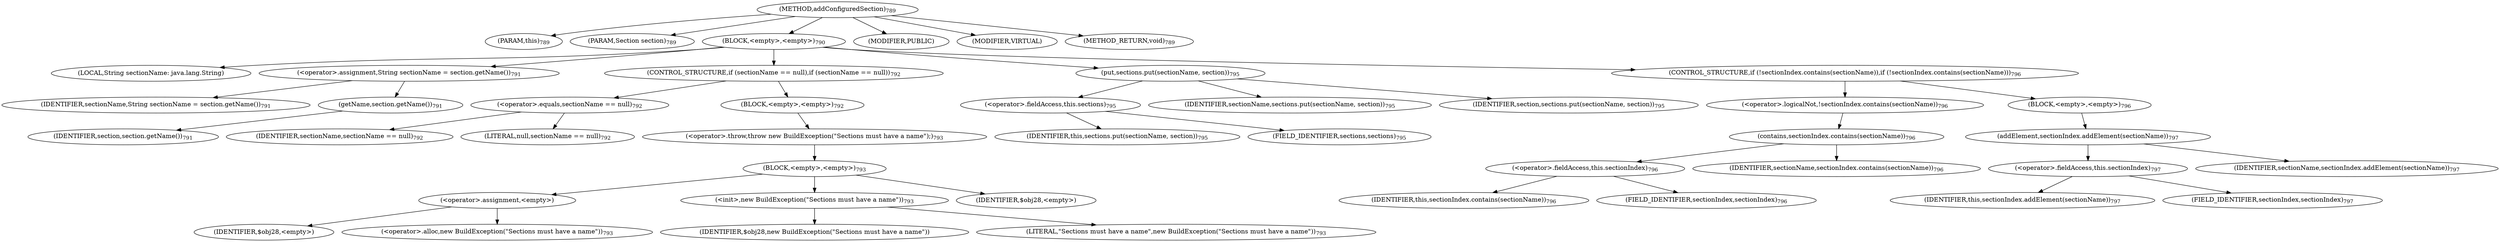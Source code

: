 digraph "addConfiguredSection" {  
"1761" [label = <(METHOD,addConfiguredSection)<SUB>789</SUB>> ]
"1762" [label = <(PARAM,this)<SUB>789</SUB>> ]
"1763" [label = <(PARAM,Section section)<SUB>789</SUB>> ]
"1764" [label = <(BLOCK,&lt;empty&gt;,&lt;empty&gt;)<SUB>790</SUB>> ]
"1765" [label = <(LOCAL,String sectionName: java.lang.String)> ]
"1766" [label = <(&lt;operator&gt;.assignment,String sectionName = section.getName())<SUB>791</SUB>> ]
"1767" [label = <(IDENTIFIER,sectionName,String sectionName = section.getName())<SUB>791</SUB>> ]
"1768" [label = <(getName,section.getName())<SUB>791</SUB>> ]
"1769" [label = <(IDENTIFIER,section,section.getName())<SUB>791</SUB>> ]
"1770" [label = <(CONTROL_STRUCTURE,if (sectionName == null),if (sectionName == null))<SUB>792</SUB>> ]
"1771" [label = <(&lt;operator&gt;.equals,sectionName == null)<SUB>792</SUB>> ]
"1772" [label = <(IDENTIFIER,sectionName,sectionName == null)<SUB>792</SUB>> ]
"1773" [label = <(LITERAL,null,sectionName == null)<SUB>792</SUB>> ]
"1774" [label = <(BLOCK,&lt;empty&gt;,&lt;empty&gt;)<SUB>792</SUB>> ]
"1775" [label = <(&lt;operator&gt;.throw,throw new BuildException(&quot;Sections must have a name&quot;);)<SUB>793</SUB>> ]
"1776" [label = <(BLOCK,&lt;empty&gt;,&lt;empty&gt;)<SUB>793</SUB>> ]
"1777" [label = <(&lt;operator&gt;.assignment,&lt;empty&gt;)> ]
"1778" [label = <(IDENTIFIER,$obj28,&lt;empty&gt;)> ]
"1779" [label = <(&lt;operator&gt;.alloc,new BuildException(&quot;Sections must have a name&quot;))<SUB>793</SUB>> ]
"1780" [label = <(&lt;init&gt;,new BuildException(&quot;Sections must have a name&quot;))<SUB>793</SUB>> ]
"1781" [label = <(IDENTIFIER,$obj28,new BuildException(&quot;Sections must have a name&quot;))> ]
"1782" [label = <(LITERAL,&quot;Sections must have a name&quot;,new BuildException(&quot;Sections must have a name&quot;))<SUB>793</SUB>> ]
"1783" [label = <(IDENTIFIER,$obj28,&lt;empty&gt;)> ]
"1784" [label = <(put,sections.put(sectionName, section))<SUB>795</SUB>> ]
"1785" [label = <(&lt;operator&gt;.fieldAccess,this.sections)<SUB>795</SUB>> ]
"1786" [label = <(IDENTIFIER,this,sections.put(sectionName, section))<SUB>795</SUB>> ]
"1787" [label = <(FIELD_IDENTIFIER,sections,sections)<SUB>795</SUB>> ]
"1788" [label = <(IDENTIFIER,sectionName,sections.put(sectionName, section))<SUB>795</SUB>> ]
"1789" [label = <(IDENTIFIER,section,sections.put(sectionName, section))<SUB>795</SUB>> ]
"1790" [label = <(CONTROL_STRUCTURE,if (!sectionIndex.contains(sectionName)),if (!sectionIndex.contains(sectionName)))<SUB>796</SUB>> ]
"1791" [label = <(&lt;operator&gt;.logicalNot,!sectionIndex.contains(sectionName))<SUB>796</SUB>> ]
"1792" [label = <(contains,sectionIndex.contains(sectionName))<SUB>796</SUB>> ]
"1793" [label = <(&lt;operator&gt;.fieldAccess,this.sectionIndex)<SUB>796</SUB>> ]
"1794" [label = <(IDENTIFIER,this,sectionIndex.contains(sectionName))<SUB>796</SUB>> ]
"1795" [label = <(FIELD_IDENTIFIER,sectionIndex,sectionIndex)<SUB>796</SUB>> ]
"1796" [label = <(IDENTIFIER,sectionName,sectionIndex.contains(sectionName))<SUB>796</SUB>> ]
"1797" [label = <(BLOCK,&lt;empty&gt;,&lt;empty&gt;)<SUB>796</SUB>> ]
"1798" [label = <(addElement,sectionIndex.addElement(sectionName))<SUB>797</SUB>> ]
"1799" [label = <(&lt;operator&gt;.fieldAccess,this.sectionIndex)<SUB>797</SUB>> ]
"1800" [label = <(IDENTIFIER,this,sectionIndex.addElement(sectionName))<SUB>797</SUB>> ]
"1801" [label = <(FIELD_IDENTIFIER,sectionIndex,sectionIndex)<SUB>797</SUB>> ]
"1802" [label = <(IDENTIFIER,sectionName,sectionIndex.addElement(sectionName))<SUB>797</SUB>> ]
"1803" [label = <(MODIFIER,PUBLIC)> ]
"1804" [label = <(MODIFIER,VIRTUAL)> ]
"1805" [label = <(METHOD_RETURN,void)<SUB>789</SUB>> ]
  "1761" -> "1762" 
  "1761" -> "1763" 
  "1761" -> "1764" 
  "1761" -> "1803" 
  "1761" -> "1804" 
  "1761" -> "1805" 
  "1764" -> "1765" 
  "1764" -> "1766" 
  "1764" -> "1770" 
  "1764" -> "1784" 
  "1764" -> "1790" 
  "1766" -> "1767" 
  "1766" -> "1768" 
  "1768" -> "1769" 
  "1770" -> "1771" 
  "1770" -> "1774" 
  "1771" -> "1772" 
  "1771" -> "1773" 
  "1774" -> "1775" 
  "1775" -> "1776" 
  "1776" -> "1777" 
  "1776" -> "1780" 
  "1776" -> "1783" 
  "1777" -> "1778" 
  "1777" -> "1779" 
  "1780" -> "1781" 
  "1780" -> "1782" 
  "1784" -> "1785" 
  "1784" -> "1788" 
  "1784" -> "1789" 
  "1785" -> "1786" 
  "1785" -> "1787" 
  "1790" -> "1791" 
  "1790" -> "1797" 
  "1791" -> "1792" 
  "1792" -> "1793" 
  "1792" -> "1796" 
  "1793" -> "1794" 
  "1793" -> "1795" 
  "1797" -> "1798" 
  "1798" -> "1799" 
  "1798" -> "1802" 
  "1799" -> "1800" 
  "1799" -> "1801" 
}
